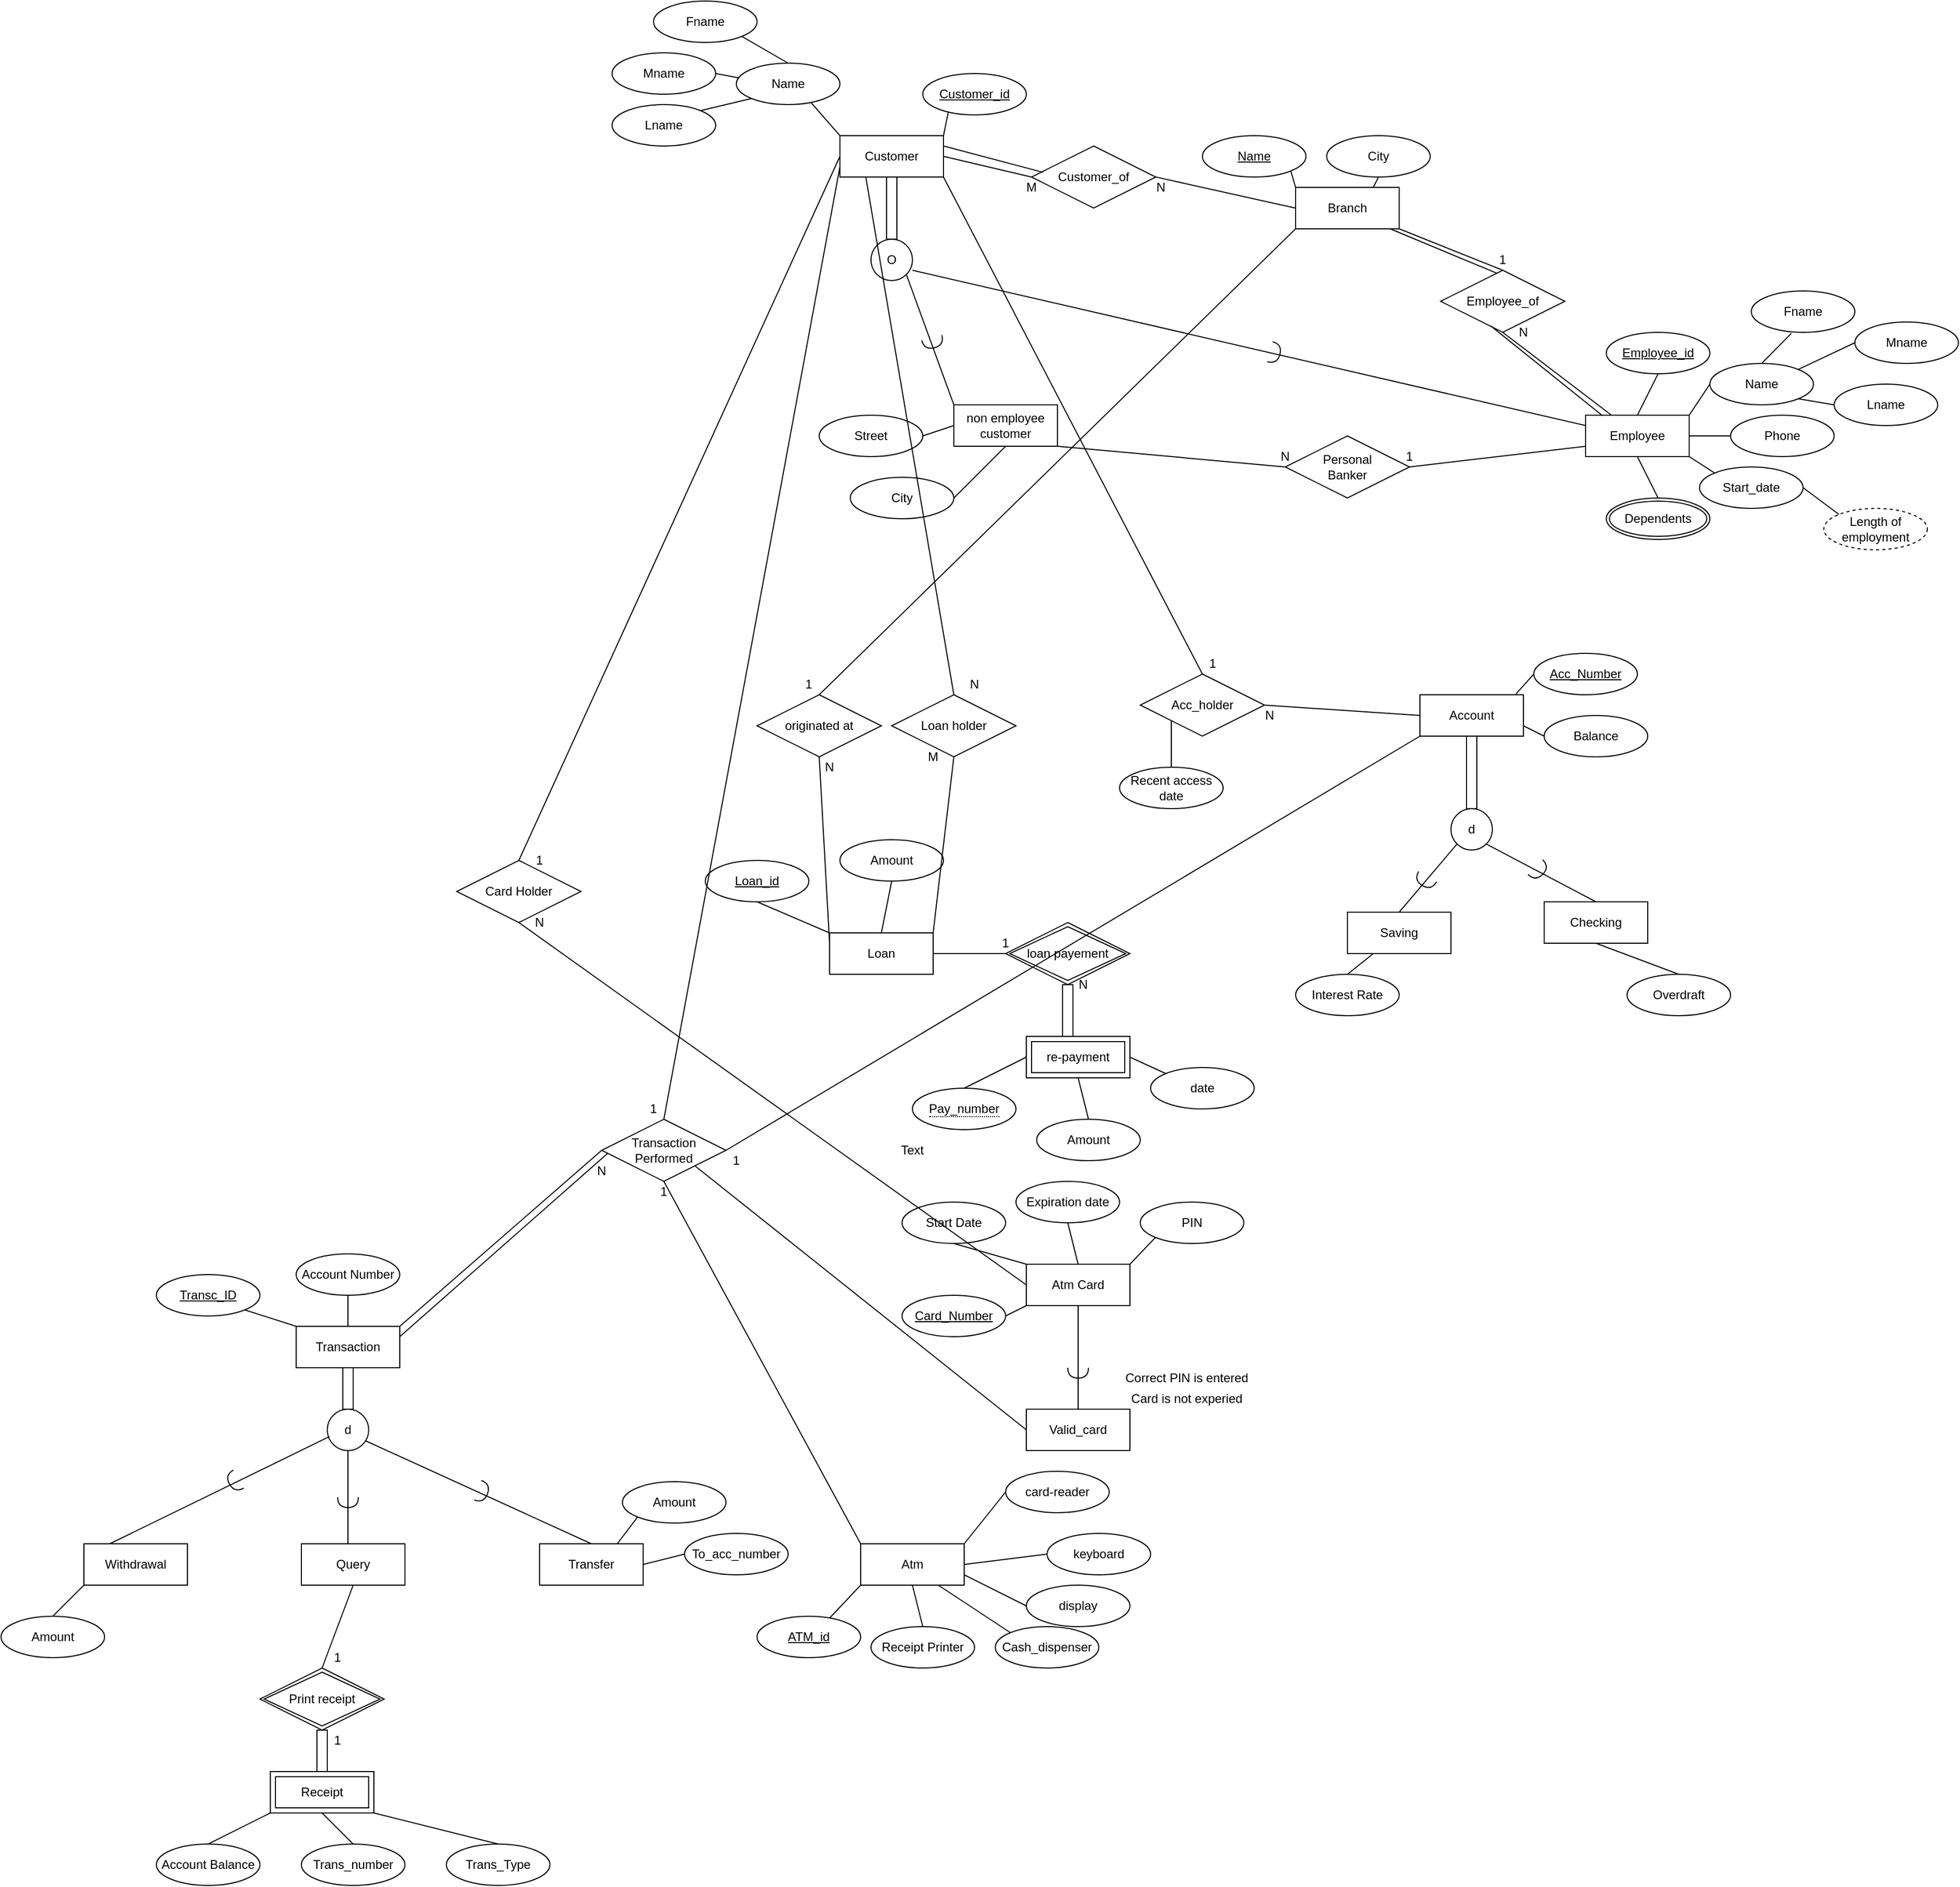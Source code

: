 <mxfile version="13.9.7" type="github">
  <diagram id="R2lEEEUBdFMjLlhIrx00" name="Page-1">
    <mxGraphModel dx="1283" dy="1273" grid="1" gridSize="10" guides="1" tooltips="1" connect="1" arrows="1" fold="1" page="1" pageScale="1" pageWidth="850" pageHeight="1100" math="0" shadow="0" extFonts="Permanent Marker^https://fonts.googleapis.com/css?family=Permanent+Marker">
      <root>
        <mxCell id="0" />
        <mxCell id="1" parent="0" />
        <mxCell id="UWcYV5fiP9CUQnte0Ps--20" value="Branch" style="whiteSpace=wrap;html=1;align=center;" parent="1" vertex="1">
          <mxGeometry x="470" y="50" width="100" height="40" as="geometry" />
        </mxCell>
        <mxCell id="UWcYV5fiP9CUQnte0Ps--22" value="Name" style="ellipse;whiteSpace=wrap;html=1;align=center;fontStyle=4;" parent="1" vertex="1">
          <mxGeometry x="380" width="100" height="40" as="geometry" />
        </mxCell>
        <mxCell id="UWcYV5fiP9CUQnte0Ps--23" value="City" style="ellipse;whiteSpace=wrap;html=1;align=center;" parent="1" vertex="1">
          <mxGeometry x="500" width="100" height="40" as="geometry" />
        </mxCell>
        <mxCell id="UWcYV5fiP9CUQnte0Ps--24" value="non employee&lt;br&gt;customer" style="whiteSpace=wrap;html=1;align=center;" parent="1" vertex="1">
          <mxGeometry x="140" y="260" width="100" height="40" as="geometry" />
        </mxCell>
        <mxCell id="UWcYV5fiP9CUQnte0Ps--25" value="Customer_id" style="ellipse;whiteSpace=wrap;html=1;align=center;fontStyle=4;" parent="1" vertex="1">
          <mxGeometry x="110" y="-60" width="100" height="40" as="geometry" />
        </mxCell>
        <mxCell id="UWcYV5fiP9CUQnte0Ps--26" value="Name" style="ellipse;whiteSpace=wrap;html=1;align=center;" parent="1" vertex="1">
          <mxGeometry x="-70" y="-70" width="100" height="40" as="geometry" />
        </mxCell>
        <mxCell id="UWcYV5fiP9CUQnte0Ps--27" value="Street" style="ellipse;whiteSpace=wrap;html=1;align=center;" parent="1" vertex="1">
          <mxGeometry x="10" y="270" width="100" height="40" as="geometry" />
        </mxCell>
        <mxCell id="UWcYV5fiP9CUQnte0Ps--28" value="City" style="ellipse;whiteSpace=wrap;html=1;align=center;" parent="1" vertex="1">
          <mxGeometry x="40" y="330" width="100" height="40" as="geometry" />
        </mxCell>
        <mxCell id="UWcYV5fiP9CUQnte0Ps--30" value="Employee" style="whiteSpace=wrap;html=1;align=center;" parent="1" vertex="1">
          <mxGeometry x="750" y="270" width="100" height="40" as="geometry" />
        </mxCell>
        <mxCell id="UWcYV5fiP9CUQnte0Ps--31" value="Name" style="ellipse;whiteSpace=wrap;html=1;align=center;" parent="1" vertex="1">
          <mxGeometry x="870" y="220" width="100" height="40" as="geometry" />
        </mxCell>
        <mxCell id="UWcYV5fiP9CUQnte0Ps--32" value="Employee_id" style="ellipse;whiteSpace=wrap;html=1;align=center;fontStyle=4;" parent="1" vertex="1">
          <mxGeometry x="770" y="190" width="100" height="40" as="geometry" />
        </mxCell>
        <mxCell id="UWcYV5fiP9CUQnte0Ps--34" value="Phone" style="ellipse;whiteSpace=wrap;html=1;align=center;" parent="1" vertex="1">
          <mxGeometry x="890" y="270" width="100" height="40" as="geometry" />
        </mxCell>
        <mxCell id="UWcYV5fiP9CUQnte0Ps--35" value="Start_date" style="ellipse;whiteSpace=wrap;html=1;align=center;" parent="1" vertex="1">
          <mxGeometry x="860" y="320" width="100" height="40" as="geometry" />
        </mxCell>
        <mxCell id="UWcYV5fiP9CUQnte0Ps--36" value="Dependents" style="ellipse;shape=doubleEllipse;margin=3;whiteSpace=wrap;html=1;align=center;" parent="1" vertex="1">
          <mxGeometry x="770" y="350" width="100" height="40" as="geometry" />
        </mxCell>
        <mxCell id="UWcYV5fiP9CUQnte0Ps--37" value="Account" style="whiteSpace=wrap;html=1;align=center;" parent="1" vertex="1">
          <mxGeometry x="590" y="540" width="100" height="40" as="geometry" />
        </mxCell>
        <mxCell id="UWcYV5fiP9CUQnte0Ps--38" value="Balance" style="ellipse;whiteSpace=wrap;html=1;align=center;" parent="1" vertex="1">
          <mxGeometry x="710" y="560" width="100" height="40" as="geometry" />
        </mxCell>
        <mxCell id="UWcYV5fiP9CUQnte0Ps--39" value="Acc_Number" style="ellipse;whiteSpace=wrap;html=1;align=center;fontStyle=4;" parent="1" vertex="1">
          <mxGeometry x="700" y="500" width="100" height="40" as="geometry" />
        </mxCell>
        <mxCell id="UWcYV5fiP9CUQnte0Ps--40" value="" style="ellipse;whiteSpace=wrap;html=1;aspect=fixed;" parent="1" vertex="1">
          <mxGeometry x="620" y="650" width="40" height="40" as="geometry" />
        </mxCell>
        <mxCell id="UWcYV5fiP9CUQnte0Ps--42" value="Checking" style="whiteSpace=wrap;html=1;align=center;" parent="1" vertex="1">
          <mxGeometry x="710" y="740" width="100" height="40" as="geometry" />
        </mxCell>
        <mxCell id="UWcYV5fiP9CUQnte0Ps--43" value="Saving" style="whiteSpace=wrap;html=1;align=center;" parent="1" vertex="1">
          <mxGeometry x="520" y="750" width="100" height="40" as="geometry" />
        </mxCell>
        <mxCell id="UWcYV5fiP9CUQnte0Ps--44" value="Overdraft" style="ellipse;whiteSpace=wrap;html=1;align=center;" parent="1" vertex="1">
          <mxGeometry x="790" y="810" width="100" height="40" as="geometry" />
        </mxCell>
        <mxCell id="UWcYV5fiP9CUQnte0Ps--45" value="Interest Rate" style="ellipse;whiteSpace=wrap;html=1;align=center;" parent="1" vertex="1">
          <mxGeometry x="470" y="810" width="100" height="40" as="geometry" />
        </mxCell>
        <mxCell id="UWcYV5fiP9CUQnte0Ps--46" value="Acc_holder" style="shape=rhombus;perimeter=rhombusPerimeter;whiteSpace=wrap;html=1;align=center;" parent="1" vertex="1">
          <mxGeometry x="320" y="520" width="120" height="60" as="geometry" />
        </mxCell>
        <mxCell id="UWcYV5fiP9CUQnte0Ps--47" value="Recent access date" style="ellipse;whiteSpace=wrap;html=1;align=center;" parent="1" vertex="1">
          <mxGeometry x="300" y="610" width="100" height="40" as="geometry" />
        </mxCell>
        <mxCell id="UWcYV5fiP9CUQnte0Ps--48" value="Customer_of" style="shape=rhombus;perimeter=rhombusPerimeter;whiteSpace=wrap;html=1;align=center;" parent="1" vertex="1">
          <mxGeometry x="215" y="10" width="120" height="60" as="geometry" />
        </mxCell>
        <mxCell id="UWcYV5fiP9CUQnte0Ps--49" value="Personal&lt;br&gt;Banker" style="shape=rhombus;perimeter=rhombusPerimeter;whiteSpace=wrap;html=1;align=center;" parent="1" vertex="1">
          <mxGeometry x="460" y="290" width="120" height="60" as="geometry" />
        </mxCell>
        <mxCell id="UWcYV5fiP9CUQnte0Ps--50" value="Employee_of" style="shape=rhombus;perimeter=rhombusPerimeter;whiteSpace=wrap;html=1;align=center;" parent="1" vertex="1">
          <mxGeometry x="610" y="130" width="120" height="60" as="geometry" />
        </mxCell>
        <mxCell id="UWcYV5fiP9CUQnte0Ps--52" value="Loan holder" style="shape=rhombus;perimeter=rhombusPerimeter;whiteSpace=wrap;html=1;align=center;" parent="1" vertex="1">
          <mxGeometry x="80" y="540" width="120" height="60" as="geometry" />
        </mxCell>
        <mxCell id="UWcYV5fiP9CUQnte0Ps--53" value="originated at" style="shape=rhombus;perimeter=rhombusPerimeter;whiteSpace=wrap;html=1;align=center;" parent="1" vertex="1">
          <mxGeometry x="-50" y="540" width="120" height="60" as="geometry" />
        </mxCell>
        <mxCell id="UWcYV5fiP9CUQnte0Ps--54" value="Loan" style="whiteSpace=wrap;html=1;align=center;" parent="1" vertex="1">
          <mxGeometry x="20" y="770" width="100" height="40" as="geometry" />
        </mxCell>
        <mxCell id="UWcYV5fiP9CUQnte0Ps--55" value="Loan_id" style="ellipse;whiteSpace=wrap;html=1;align=center;fontStyle=4;" parent="1" vertex="1">
          <mxGeometry x="-100" y="700" width="100" height="40" as="geometry" />
        </mxCell>
        <mxCell id="UWcYV5fiP9CUQnte0Ps--56" value="Amount" style="ellipse;whiteSpace=wrap;html=1;align=center;" parent="1" vertex="1">
          <mxGeometry x="30" y="680" width="100" height="40" as="geometry" />
        </mxCell>
        <mxCell id="UWcYV5fiP9CUQnte0Ps--57" value="loan payement" style="shape=rhombus;double=1;perimeter=rhombusPerimeter;whiteSpace=wrap;html=1;align=center;" parent="1" vertex="1">
          <mxGeometry x="190" y="760" width="120" height="60" as="geometry" />
        </mxCell>
        <mxCell id="UWcYV5fiP9CUQnte0Ps--58" value="re-payment" style="shape=ext;margin=3;double=1;whiteSpace=wrap;html=1;align=center;" parent="1" vertex="1">
          <mxGeometry x="210" y="870" width="100" height="40" as="geometry" />
        </mxCell>
        <mxCell id="UWcYV5fiP9CUQnte0Ps--60" value="date" style="ellipse;whiteSpace=wrap;html=1;align=center;" parent="1" vertex="1">
          <mxGeometry x="330" y="900" width="100" height="40" as="geometry" />
        </mxCell>
        <mxCell id="UWcYV5fiP9CUQnte0Ps--61" value="Amount" style="ellipse;whiteSpace=wrap;html=1;align=center;" parent="1" vertex="1">
          <mxGeometry x="220" y="950" width="100" height="40" as="geometry" />
        </mxCell>
        <mxCell id="UWcYV5fiP9CUQnte0Ps--62" value="&lt;span style=&quot;border-bottom: 1px dotted&quot;&gt;Pay_number&lt;/span&gt;" style="ellipse;whiteSpace=wrap;html=1;align=center;" parent="1" vertex="1">
          <mxGeometry x="100" y="920" width="100" height="40" as="geometry" />
        </mxCell>
        <mxCell id="UWcYV5fiP9CUQnte0Ps--63" value="Atm" style="whiteSpace=wrap;html=1;align=center;" parent="1" vertex="1">
          <mxGeometry x="50" y="1360" width="100" height="40" as="geometry" />
        </mxCell>
        <mxCell id="UWcYV5fiP9CUQnte0Ps--64" value="card-reader" style="ellipse;whiteSpace=wrap;html=1;align=center;" parent="1" vertex="1">
          <mxGeometry x="190" y="1290" width="100" height="40" as="geometry" />
        </mxCell>
        <mxCell id="UWcYV5fiP9CUQnte0Ps--65" value="keyboard" style="ellipse;whiteSpace=wrap;html=1;align=center;" parent="1" vertex="1">
          <mxGeometry x="230" y="1350" width="100" height="40" as="geometry" />
        </mxCell>
        <mxCell id="UWcYV5fiP9CUQnte0Ps--66" value="display" style="ellipse;whiteSpace=wrap;html=1;align=center;" parent="1" vertex="1">
          <mxGeometry x="210" y="1400" width="100" height="40" as="geometry" />
        </mxCell>
        <mxCell id="UWcYV5fiP9CUQnte0Ps--67" value="Receipt Printer" style="ellipse;whiteSpace=wrap;html=1;align=center;" parent="1" vertex="1">
          <mxGeometry x="60" y="1440" width="100" height="40" as="geometry" />
        </mxCell>
        <mxCell id="UWcYV5fiP9CUQnte0Ps--70" value="Atm Card" style="whiteSpace=wrap;html=1;align=center;" parent="1" vertex="1">
          <mxGeometry x="210" y="1090" width="100" height="40" as="geometry" />
        </mxCell>
        <mxCell id="UWcYV5fiP9CUQnte0Ps--71" value="PIN" style="ellipse;whiteSpace=wrap;html=1;align=center;" parent="1" vertex="1">
          <mxGeometry x="320" y="1030" width="100" height="40" as="geometry" />
        </mxCell>
        <mxCell id="UWcYV5fiP9CUQnte0Ps--72" value="Expiration date" style="ellipse;whiteSpace=wrap;html=1;align=center;" parent="1" vertex="1">
          <mxGeometry x="200" y="1010" width="100" height="40" as="geometry" />
        </mxCell>
        <mxCell id="UWcYV5fiP9CUQnte0Ps--73" value="Start Date" style="ellipse;whiteSpace=wrap;html=1;align=center;" parent="1" vertex="1">
          <mxGeometry x="90" y="1030" width="100" height="40" as="geometry" />
        </mxCell>
        <mxCell id="UWcYV5fiP9CUQnte0Ps--74" value="Card_Number" style="ellipse;whiteSpace=wrap;html=1;align=center;fontStyle=4;" parent="1" vertex="1">
          <mxGeometry x="90" y="1120" width="100" height="40" as="geometry" />
        </mxCell>
        <mxCell id="UWcYV5fiP9CUQnte0Ps--75" value="Valid_card" style="whiteSpace=wrap;html=1;align=center;" parent="1" vertex="1">
          <mxGeometry x="210" y="1230" width="100" height="40" as="geometry" />
        </mxCell>
        <mxCell id="UWcYV5fiP9CUQnte0Ps--76" value="" style="shape=requiredInterface;html=1;verticalLabelPosition=bottom;direction=south;" parent="1" vertex="1">
          <mxGeometry x="250" y="1190" width="20" height="10" as="geometry" />
        </mxCell>
        <mxCell id="UWcYV5fiP9CUQnte0Ps--77" value="Transaction&lt;br&gt;Performed" style="shape=rhombus;perimeter=rhombusPerimeter;whiteSpace=wrap;html=1;align=center;" parent="1" vertex="1">
          <mxGeometry x="-200" y="950" width="120" height="60" as="geometry" />
        </mxCell>
        <mxCell id="UWcYV5fiP9CUQnte0Ps--78" value="Transaction" style="whiteSpace=wrap;html=1;align=center;" parent="1" vertex="1">
          <mxGeometry x="-495" y="1150" width="100" height="40" as="geometry" />
        </mxCell>
        <mxCell id="UWcYV5fiP9CUQnte0Ps--79" value="" style="ellipse;whiteSpace=wrap;html=1;aspect=fixed;" parent="1" vertex="1">
          <mxGeometry x="-465" y="1230" width="40" height="40" as="geometry" />
        </mxCell>
        <mxCell id="UWcYV5fiP9CUQnte0Ps--80" value="Transc_ID" style="ellipse;whiteSpace=wrap;html=1;align=center;fontStyle=4;" parent="1" vertex="1">
          <mxGeometry x="-630" y="1100" width="100" height="40" as="geometry" />
        </mxCell>
        <mxCell id="UWcYV5fiP9CUQnte0Ps--84" value="Transfer" style="whiteSpace=wrap;html=1;align=center;" parent="1" vertex="1">
          <mxGeometry x="-260" y="1360" width="100" height="40" as="geometry" />
        </mxCell>
        <mxCell id="UWcYV5fiP9CUQnte0Ps--85" value="Query" style="whiteSpace=wrap;html=1;align=center;" parent="1" vertex="1">
          <mxGeometry x="-490" y="1360" width="100" height="40" as="geometry" />
        </mxCell>
        <mxCell id="UWcYV5fiP9CUQnte0Ps--86" value="Withdrawal" style="whiteSpace=wrap;html=1;align=center;" parent="1" vertex="1">
          <mxGeometry x="-700" y="1360" width="100" height="40" as="geometry" />
        </mxCell>
        <mxCell id="UWcYV5fiP9CUQnte0Ps--88" value="Amount" style="ellipse;whiteSpace=wrap;html=1;align=center;" parent="1" vertex="1">
          <mxGeometry x="-780" y="1430" width="100" height="40" as="geometry" />
        </mxCell>
        <mxCell id="UWcYV5fiP9CUQnte0Ps--91" value="Print receipt" style="shape=rhombus;double=1;perimeter=rhombusPerimeter;whiteSpace=wrap;html=1;align=center;" parent="1" vertex="1">
          <mxGeometry x="-530" y="1480" width="120" height="60" as="geometry" />
        </mxCell>
        <mxCell id="UWcYV5fiP9CUQnte0Ps--93" value="Receipt" style="shape=ext;margin=3;double=1;whiteSpace=wrap;html=1;align=center;" parent="1" vertex="1">
          <mxGeometry x="-520" y="1580" width="100" height="40" as="geometry" />
        </mxCell>
        <mxCell id="UWcYV5fiP9CUQnte0Ps--96" value="Account Balance" style="ellipse;whiteSpace=wrap;html=1;align=center;" parent="1" vertex="1">
          <mxGeometry x="-630" y="1650" width="100" height="40" as="geometry" />
        </mxCell>
        <mxCell id="UWcYV5fiP9CUQnte0Ps--97" value="Trans_number" style="ellipse;whiteSpace=wrap;html=1;align=center;" parent="1" vertex="1">
          <mxGeometry x="-490" y="1650" width="100" height="40" as="geometry" />
        </mxCell>
        <mxCell id="UWcYV5fiP9CUQnte0Ps--98" value="Trans_Type" style="ellipse;whiteSpace=wrap;html=1;align=center;" parent="1" vertex="1">
          <mxGeometry x="-350" y="1650" width="100" height="40" as="geometry" />
        </mxCell>
        <mxCell id="UWcYV5fiP9CUQnte0Ps--99" value="Amount" style="ellipse;whiteSpace=wrap;html=1;align=center;" parent="1" vertex="1">
          <mxGeometry x="-180" y="1300" width="100" height="40" as="geometry" />
        </mxCell>
        <mxCell id="UWcYV5fiP9CUQnte0Ps--100" value="To_acc_number" style="ellipse;whiteSpace=wrap;html=1;align=center;" parent="1" vertex="1">
          <mxGeometry x="-120" y="1350" width="100" height="40" as="geometry" />
        </mxCell>
        <mxCell id="q-OQ38oOY_8WrYEihijI-1" value="Lname" style="ellipse;whiteSpace=wrap;html=1;align=center;" vertex="1" parent="1">
          <mxGeometry x="-190" y="-30" width="100" height="40" as="geometry" />
        </mxCell>
        <mxCell id="q-OQ38oOY_8WrYEihijI-2" value="Mname" style="ellipse;whiteSpace=wrap;html=1;align=center;" vertex="1" parent="1">
          <mxGeometry x="-190" y="-80" width="100" height="40" as="geometry" />
        </mxCell>
        <mxCell id="q-OQ38oOY_8WrYEihijI-3" value="Fname" style="ellipse;whiteSpace=wrap;html=1;align=center;" vertex="1" parent="1">
          <mxGeometry x="-150" y="-130" width="100" height="40" as="geometry" />
        </mxCell>
        <mxCell id="q-OQ38oOY_8WrYEihijI-5" value="Length of employment" style="ellipse;whiteSpace=wrap;html=1;align=center;dashed=1;" vertex="1" parent="1">
          <mxGeometry x="980" y="360" width="100" height="40" as="geometry" />
        </mxCell>
        <mxCell id="q-OQ38oOY_8WrYEihijI-6" value="d" style="text;html=1;strokeColor=none;fillColor=none;align=center;verticalAlign=middle;whiteSpace=wrap;rounded=0;" vertex="1" parent="1">
          <mxGeometry x="620" y="660" width="40" height="20" as="geometry" />
        </mxCell>
        <mxCell id="q-OQ38oOY_8WrYEihijI-8" value="Cash_dispenser" style="ellipse;whiteSpace=wrap;html=1;align=center;" vertex="1" parent="1">
          <mxGeometry x="180" y="1440" width="100" height="40" as="geometry" />
        </mxCell>
        <mxCell id="q-OQ38oOY_8WrYEihijI-9" value="" style="endArrow=none;html=1;exitX=0.5;exitY=1;exitDx=0;exitDy=0;" edge="1" parent="1" source="UWcYV5fiP9CUQnte0Ps--70" target="UWcYV5fiP9CUQnte0Ps--75">
          <mxGeometry width="50" height="50" relative="1" as="geometry">
            <mxPoint x="390" y="1210" as="sourcePoint" />
            <mxPoint x="440" y="1160" as="targetPoint" />
          </mxGeometry>
        </mxCell>
        <mxCell id="q-OQ38oOY_8WrYEihijI-10" value="d" style="text;html=1;strokeColor=none;fillColor=none;align=center;verticalAlign=middle;whiteSpace=wrap;rounded=0;" vertex="1" parent="1">
          <mxGeometry x="-465" y="1240" width="40" height="20" as="geometry" />
        </mxCell>
        <mxCell id="q-OQ38oOY_8WrYEihijI-16" value="" style="shape=requiredInterface;html=1;verticalLabelPosition=bottom;rotation=90;" vertex="1" parent="1">
          <mxGeometry x="-450" y="1310" width="10" height="20" as="geometry" />
        </mxCell>
        <mxCell id="q-OQ38oOY_8WrYEihijI-17" value="" style="shape=requiredInterface;html=1;verticalLabelPosition=bottom;rotation=-210;" vertex="1" parent="1">
          <mxGeometry x="-560" y="1290" width="10" height="20" as="geometry" />
        </mxCell>
        <mxCell id="q-OQ38oOY_8WrYEihijI-15" value="" style="shape=requiredInterface;html=1;verticalLabelPosition=bottom;rotation=20;" vertex="1" parent="1">
          <mxGeometry x="-320" y="1300" width="10" height="20" as="geometry" />
        </mxCell>
        <mxCell id="q-OQ38oOY_8WrYEihijI-22" value="" style="html=1;points=[];perimeter=orthogonalPerimeter;" vertex="1" parent="1">
          <mxGeometry x="-450" y="1190" width="10" height="40" as="geometry" />
        </mxCell>
        <mxCell id="q-OQ38oOY_8WrYEihijI-23" value="" style="endArrow=none;html=1;exitX=0.93;exitY=1.032;exitDx=0;exitDy=0;entryX=0.5;entryY=0;entryDx=0;entryDy=0;exitPerimeter=0;" edge="1" parent="1" source="q-OQ38oOY_8WrYEihijI-10" target="UWcYV5fiP9CUQnte0Ps--84">
          <mxGeometry width="50" height="50" relative="1" as="geometry">
            <mxPoint x="-340" y="1340" as="sourcePoint" />
            <mxPoint x="-290" y="1290" as="targetPoint" />
          </mxGeometry>
        </mxCell>
        <mxCell id="q-OQ38oOY_8WrYEihijI-24" value="" style="endArrow=none;html=1;exitX=0.5;exitY=1;exitDx=0;exitDy=0;entryX=0.45;entryY=0.007;entryDx=0;entryDy=0;entryPerimeter=0;" edge="1" parent="1" source="UWcYV5fiP9CUQnte0Ps--79" target="UWcYV5fiP9CUQnte0Ps--85">
          <mxGeometry width="50" height="50" relative="1" as="geometry">
            <mxPoint x="-300" y="1260" as="sourcePoint" />
            <mxPoint x="-250" y="1210" as="targetPoint" />
          </mxGeometry>
        </mxCell>
        <mxCell id="q-OQ38oOY_8WrYEihijI-25" value="" style="endArrow=none;html=1;entryX=0.052;entryY=0.662;entryDx=0;entryDy=0;entryPerimeter=0;exitX=0.25;exitY=0;exitDx=0;exitDy=0;" edge="1" parent="1" source="UWcYV5fiP9CUQnte0Ps--86" target="UWcYV5fiP9CUQnte0Ps--79">
          <mxGeometry width="50" height="50" relative="1" as="geometry">
            <mxPoint x="-490" y="1330" as="sourcePoint" />
            <mxPoint x="-440" y="1280" as="targetPoint" />
          </mxGeometry>
        </mxCell>
        <mxCell id="q-OQ38oOY_8WrYEihijI-26" value="Account Number" style="ellipse;whiteSpace=wrap;html=1;align=center;" vertex="1" parent="1">
          <mxGeometry x="-495" y="1080" width="100" height="40" as="geometry" />
        </mxCell>
        <mxCell id="q-OQ38oOY_8WrYEihijI-27" value="" style="endArrow=none;html=1;exitX=0.5;exitY=1;exitDx=0;exitDy=0;entryX=0.5;entryY=0;entryDx=0;entryDy=0;" edge="1" parent="1" source="q-OQ38oOY_8WrYEihijI-26" target="UWcYV5fiP9CUQnte0Ps--78">
          <mxGeometry width="50" height="50" relative="1" as="geometry">
            <mxPoint x="-280" y="1200" as="sourcePoint" />
            <mxPoint x="-230" y="1150" as="targetPoint" />
          </mxGeometry>
        </mxCell>
        <mxCell id="q-OQ38oOY_8WrYEihijI-28" value="" style="endArrow=none;html=1;exitX=1;exitY=1;exitDx=0;exitDy=0;entryX=0;entryY=0;entryDx=0;entryDy=0;" edge="1" parent="1" source="UWcYV5fiP9CUQnte0Ps--80" target="UWcYV5fiP9CUQnte0Ps--78">
          <mxGeometry width="50" height="50" relative="1" as="geometry">
            <mxPoint x="-280" y="1200" as="sourcePoint" />
            <mxPoint x="-230" y="1150" as="targetPoint" />
          </mxGeometry>
        </mxCell>
        <mxCell id="q-OQ38oOY_8WrYEihijI-29" value="" style="endArrow=none;html=1;entryX=0;entryY=1;entryDx=0;entryDy=0;exitX=0.5;exitY=0;exitDx=0;exitDy=0;" edge="1" parent="1" source="UWcYV5fiP9CUQnte0Ps--88" target="UWcYV5fiP9CUQnte0Ps--86">
          <mxGeometry width="50" height="50" relative="1" as="geometry">
            <mxPoint x="-510" y="1500" as="sourcePoint" />
            <mxPoint x="-460" y="1450" as="targetPoint" />
          </mxGeometry>
        </mxCell>
        <mxCell id="q-OQ38oOY_8WrYEihijI-30" value="" style="html=1;points=[];perimeter=orthogonalPerimeter;" vertex="1" parent="1">
          <mxGeometry x="-475" y="1540" width="10" height="40" as="geometry" />
        </mxCell>
        <mxCell id="q-OQ38oOY_8WrYEihijI-31" value="" style="endArrow=none;html=1;entryX=0.5;entryY=1;entryDx=0;entryDy=0;exitX=0.5;exitY=0;exitDx=0;exitDy=0;" edge="1" parent="1" source="UWcYV5fiP9CUQnte0Ps--91" target="UWcYV5fiP9CUQnte0Ps--85">
          <mxGeometry width="50" height="50" relative="1" as="geometry">
            <mxPoint x="-390" y="1500" as="sourcePoint" />
            <mxPoint x="-340" y="1450" as="targetPoint" />
          </mxGeometry>
        </mxCell>
        <mxCell id="q-OQ38oOY_8WrYEihijI-32" value="" style="endArrow=none;html=1;exitX=0.5;exitY=0;exitDx=0;exitDy=0;entryX=0;entryY=1;entryDx=0;entryDy=0;" edge="1" parent="1" source="UWcYV5fiP9CUQnte0Ps--96" target="UWcYV5fiP9CUQnte0Ps--93">
          <mxGeometry width="50" height="50" relative="1" as="geometry">
            <mxPoint x="-420" y="1650" as="sourcePoint" />
            <mxPoint x="-370" y="1600" as="targetPoint" />
          </mxGeometry>
        </mxCell>
        <mxCell id="q-OQ38oOY_8WrYEihijI-33" value="" style="endArrow=none;html=1;exitX=0.5;exitY=1;exitDx=0;exitDy=0;entryX=0.5;entryY=0;entryDx=0;entryDy=0;" edge="1" parent="1" source="UWcYV5fiP9CUQnte0Ps--93" target="UWcYV5fiP9CUQnte0Ps--97">
          <mxGeometry width="50" height="50" relative="1" as="geometry">
            <mxPoint x="-420" y="1650" as="sourcePoint" />
            <mxPoint x="-370" y="1600" as="targetPoint" />
          </mxGeometry>
        </mxCell>
        <mxCell id="q-OQ38oOY_8WrYEihijI-34" value="" style="endArrow=none;html=1;exitX=1;exitY=1;exitDx=0;exitDy=0;entryX=0.5;entryY=0;entryDx=0;entryDy=0;" edge="1" parent="1" source="UWcYV5fiP9CUQnte0Ps--93" target="UWcYV5fiP9CUQnte0Ps--98">
          <mxGeometry width="50" height="50" relative="1" as="geometry">
            <mxPoint x="-420" y="1650" as="sourcePoint" />
            <mxPoint x="-370" y="1600" as="targetPoint" />
          </mxGeometry>
        </mxCell>
        <mxCell id="q-OQ38oOY_8WrYEihijI-35" value="" style="endArrow=none;html=1;exitX=0.75;exitY=0;exitDx=0;exitDy=0;entryX=0;entryY=1;entryDx=0;entryDy=0;" edge="1" parent="1" source="UWcYV5fiP9CUQnte0Ps--84" target="UWcYV5fiP9CUQnte0Ps--99">
          <mxGeometry width="50" height="50" relative="1" as="geometry">
            <mxPoint x="-110" y="1380" as="sourcePoint" />
            <mxPoint x="-60" y="1330" as="targetPoint" />
          </mxGeometry>
        </mxCell>
        <mxCell id="q-OQ38oOY_8WrYEihijI-36" value="" style="endArrow=none;html=1;exitX=1;exitY=0.5;exitDx=0;exitDy=0;entryX=0;entryY=0.5;entryDx=0;entryDy=0;" edge="1" parent="1" source="UWcYV5fiP9CUQnte0Ps--84" target="UWcYV5fiP9CUQnte0Ps--100">
          <mxGeometry width="50" height="50" relative="1" as="geometry">
            <mxPoint x="-110" y="1380" as="sourcePoint" />
            <mxPoint x="-60" y="1330" as="targetPoint" />
          </mxGeometry>
        </mxCell>
        <mxCell id="q-OQ38oOY_8WrYEihijI-37" value="" style="endArrow=none;html=1;exitX=1;exitY=0;exitDx=0;exitDy=0;entryX=0;entryY=0.5;entryDx=0;entryDy=0;" edge="1" parent="1" source="UWcYV5fiP9CUQnte0Ps--78" target="UWcYV5fiP9CUQnte0Ps--77">
          <mxGeometry width="50" height="50" relative="1" as="geometry">
            <mxPoint x="-140" y="1140" as="sourcePoint" />
            <mxPoint x="-90" y="1090" as="targetPoint" />
          </mxGeometry>
        </mxCell>
        <mxCell id="q-OQ38oOY_8WrYEihijI-39" value="" style="endArrow=none;html=1;exitX=1;exitY=0.5;exitDx=0;exitDy=0;entryX=0;entryY=1;entryDx=0;entryDy=0;" edge="1" parent="1" source="UWcYV5fiP9CUQnte0Ps--74" target="UWcYV5fiP9CUQnte0Ps--70">
          <mxGeometry width="50" height="50" relative="1" as="geometry">
            <mxPoint x="150" y="1150" as="sourcePoint" />
            <mxPoint x="200" y="1100" as="targetPoint" />
          </mxGeometry>
        </mxCell>
        <mxCell id="q-OQ38oOY_8WrYEihijI-40" value="" style="endArrow=none;html=1;exitX=0.5;exitY=1;exitDx=0;exitDy=0;entryX=0;entryY=0;entryDx=0;entryDy=0;" edge="1" parent="1" source="UWcYV5fiP9CUQnte0Ps--73" target="UWcYV5fiP9CUQnte0Ps--70">
          <mxGeometry width="50" height="50" relative="1" as="geometry">
            <mxPoint x="320" y="1150" as="sourcePoint" />
            <mxPoint x="370" y="1100" as="targetPoint" />
          </mxGeometry>
        </mxCell>
        <mxCell id="q-OQ38oOY_8WrYEihijI-41" value="" style="endArrow=none;html=1;exitX=0.5;exitY=1;exitDx=0;exitDy=0;entryX=0.5;entryY=0;entryDx=0;entryDy=0;" edge="1" parent="1" source="UWcYV5fiP9CUQnte0Ps--72" target="UWcYV5fiP9CUQnte0Ps--70">
          <mxGeometry width="50" height="50" relative="1" as="geometry">
            <mxPoint x="320" y="1150" as="sourcePoint" />
            <mxPoint x="370" y="1100" as="targetPoint" />
          </mxGeometry>
        </mxCell>
        <mxCell id="q-OQ38oOY_8WrYEihijI-42" value="" style="endArrow=none;html=1;exitX=1;exitY=0;exitDx=0;exitDy=0;entryX=0;entryY=1;entryDx=0;entryDy=0;" edge="1" parent="1" source="UWcYV5fiP9CUQnte0Ps--70" target="UWcYV5fiP9CUQnte0Ps--71">
          <mxGeometry width="50" height="50" relative="1" as="geometry">
            <mxPoint x="320" y="1150" as="sourcePoint" />
            <mxPoint x="370" y="1100" as="targetPoint" />
          </mxGeometry>
        </mxCell>
        <mxCell id="q-OQ38oOY_8WrYEihijI-44" value="" style="endArrow=none;html=1;exitX=0.5;exitY=0;exitDx=0;exitDy=0;entryX=0;entryY=0.5;entryDx=0;entryDy=0;" edge="1" parent="1" source="UWcYV5fiP9CUQnte0Ps--62" target="UWcYV5fiP9CUQnte0Ps--58">
          <mxGeometry width="50" height="50" relative="1" as="geometry">
            <mxPoint x="380" y="1040" as="sourcePoint" />
            <mxPoint x="430" y="990" as="targetPoint" />
          </mxGeometry>
        </mxCell>
        <mxCell id="q-OQ38oOY_8WrYEihijI-45" value="" style="endArrow=none;html=1;entryX=0.5;entryY=1;entryDx=0;entryDy=0;exitX=0.5;exitY=0;exitDx=0;exitDy=0;" edge="1" parent="1" source="UWcYV5fiP9CUQnte0Ps--61" target="UWcYV5fiP9CUQnte0Ps--58">
          <mxGeometry width="50" height="50" relative="1" as="geometry">
            <mxPoint x="380" y="1040" as="sourcePoint" />
            <mxPoint x="430" y="990" as="targetPoint" />
          </mxGeometry>
        </mxCell>
        <mxCell id="q-OQ38oOY_8WrYEihijI-46" value="" style="endArrow=none;html=1;entryX=1;entryY=0.5;entryDx=0;entryDy=0;exitX=0;exitY=0;exitDx=0;exitDy=0;" edge="1" parent="1" source="UWcYV5fiP9CUQnte0Ps--60" target="UWcYV5fiP9CUQnte0Ps--58">
          <mxGeometry width="50" height="50" relative="1" as="geometry">
            <mxPoint x="380" y="1040" as="sourcePoint" />
            <mxPoint x="430" y="990" as="targetPoint" />
          </mxGeometry>
        </mxCell>
        <mxCell id="q-OQ38oOY_8WrYEihijI-47" value="" style="endArrow=none;html=1;entryX=0.5;entryY=1;entryDx=0;entryDy=0;exitX=0.5;exitY=0;exitDx=0;exitDy=0;" edge="1" parent="1" source="UWcYV5fiP9CUQnte0Ps--54" target="UWcYV5fiP9CUQnte0Ps--56">
          <mxGeometry width="50" height="50" relative="1" as="geometry">
            <mxPoint x="240" y="910" as="sourcePoint" />
            <mxPoint x="290" y="860" as="targetPoint" />
          </mxGeometry>
        </mxCell>
        <mxCell id="q-OQ38oOY_8WrYEihijI-48" value="" style="endArrow=none;html=1;entryX=0.5;entryY=1;entryDx=0;entryDy=0;exitX=0;exitY=0;exitDx=0;exitDy=0;" edge="1" parent="1" source="UWcYV5fiP9CUQnte0Ps--54" target="UWcYV5fiP9CUQnte0Ps--55">
          <mxGeometry width="50" height="50" relative="1" as="geometry">
            <mxPoint x="240" y="910" as="sourcePoint" />
            <mxPoint x="290" y="860" as="targetPoint" />
          </mxGeometry>
        </mxCell>
        <mxCell id="q-OQ38oOY_8WrYEihijI-49" value="" style="endArrow=none;html=1;exitX=1;exitY=0.5;exitDx=0;exitDy=0;entryX=0;entryY=0.5;entryDx=0;entryDy=0;" edge="1" parent="1" source="UWcYV5fiP9CUQnte0Ps--54" target="UWcYV5fiP9CUQnte0Ps--57">
          <mxGeometry width="50" height="50" relative="1" as="geometry">
            <mxPoint x="350" y="910" as="sourcePoint" />
            <mxPoint x="400" y="860" as="targetPoint" />
          </mxGeometry>
        </mxCell>
        <mxCell id="q-OQ38oOY_8WrYEihijI-50" value="" style="html=1;points=[];perimeter=orthogonalPerimeter;" vertex="1" parent="1">
          <mxGeometry x="245" y="820" width="10" height="50" as="geometry" />
        </mxCell>
        <mxCell id="q-OQ38oOY_8WrYEihijI-51" value="" style="endArrow=none;html=1;exitX=0.5;exitY=0;exitDx=0;exitDy=0;entryX=0.25;entryY=1;entryDx=0;entryDy=0;" edge="1" parent="1" source="UWcYV5fiP9CUQnte0Ps--45" target="UWcYV5fiP9CUQnte0Ps--43">
          <mxGeometry width="50" height="50" relative="1" as="geometry">
            <mxPoint x="630" y="870" as="sourcePoint" />
            <mxPoint x="680" y="820" as="targetPoint" />
          </mxGeometry>
        </mxCell>
        <mxCell id="q-OQ38oOY_8WrYEihijI-52" value="" style="endArrow=none;html=1;entryX=0.5;entryY=1;entryDx=0;entryDy=0;exitX=0.5;exitY=0;exitDx=0;exitDy=0;" edge="1" parent="1" source="UWcYV5fiP9CUQnte0Ps--44" target="UWcYV5fiP9CUQnte0Ps--42">
          <mxGeometry width="50" height="50" relative="1" as="geometry">
            <mxPoint x="630" y="870" as="sourcePoint" />
            <mxPoint x="680" y="820" as="targetPoint" />
          </mxGeometry>
        </mxCell>
        <mxCell id="q-OQ38oOY_8WrYEihijI-53" value="" style="html=1;points=[];perimeter=orthogonalPerimeter;" vertex="1" parent="1">
          <mxGeometry x="635" y="580" width="10" height="70" as="geometry" />
        </mxCell>
        <mxCell id="q-OQ38oOY_8WrYEihijI-57" value="" style="shape=requiredInterface;html=1;verticalLabelPosition=bottom;rotation=45;" vertex="1" parent="1">
          <mxGeometry x="700" y="700" width="10" height="20" as="geometry" />
        </mxCell>
        <mxCell id="q-OQ38oOY_8WrYEihijI-58" value="" style="shape=requiredInterface;html=1;verticalLabelPosition=bottom;rotation=120;" vertex="1" parent="1">
          <mxGeometry x="590" y="710" width="10" height="20" as="geometry" />
        </mxCell>
        <mxCell id="q-OQ38oOY_8WrYEihijI-59" value="" style="endArrow=none;html=1;exitX=1;exitY=1;exitDx=0;exitDy=0;entryX=0.5;entryY=0;entryDx=0;entryDy=0;" edge="1" parent="1" source="UWcYV5fiP9CUQnte0Ps--40" target="UWcYV5fiP9CUQnte0Ps--42">
          <mxGeometry width="50" height="50" relative="1" as="geometry">
            <mxPoint x="790" y="700" as="sourcePoint" />
            <mxPoint x="840" y="650" as="targetPoint" />
          </mxGeometry>
        </mxCell>
        <mxCell id="q-OQ38oOY_8WrYEihijI-60" value="" style="endArrow=none;html=1;exitX=0.5;exitY=0;exitDx=0;exitDy=0;entryX=0;entryY=1;entryDx=0;entryDy=0;" edge="1" parent="1" source="UWcYV5fiP9CUQnte0Ps--43" target="UWcYV5fiP9CUQnte0Ps--40">
          <mxGeometry width="50" height="50" relative="1" as="geometry">
            <mxPoint x="790" y="700" as="sourcePoint" />
            <mxPoint x="840" y="650" as="targetPoint" />
          </mxGeometry>
        </mxCell>
        <mxCell id="q-OQ38oOY_8WrYEihijI-61" value="" style="endArrow=none;html=1;exitX=1;exitY=0.75;exitDx=0;exitDy=0;entryX=0;entryY=0.5;entryDx=0;entryDy=0;" edge="1" parent="1" source="UWcYV5fiP9CUQnte0Ps--37" target="UWcYV5fiP9CUQnte0Ps--38">
          <mxGeometry width="50" height="50" relative="1" as="geometry">
            <mxPoint x="780" y="640" as="sourcePoint" />
            <mxPoint x="830" y="590" as="targetPoint" />
          </mxGeometry>
        </mxCell>
        <mxCell id="q-OQ38oOY_8WrYEihijI-62" value="" style="endArrow=none;html=1;exitX=0.927;exitY=-0.017;exitDx=0;exitDy=0;exitPerimeter=0;entryX=0;entryY=0.5;entryDx=0;entryDy=0;" edge="1" parent="1" source="UWcYV5fiP9CUQnte0Ps--37" target="UWcYV5fiP9CUQnte0Ps--39">
          <mxGeometry width="50" height="50" relative="1" as="geometry">
            <mxPoint x="780" y="640" as="sourcePoint" />
            <mxPoint x="830" y="590" as="targetPoint" />
          </mxGeometry>
        </mxCell>
        <mxCell id="q-OQ38oOY_8WrYEihijI-63" value="" style="endArrow=none;html=1;entryX=0;entryY=1;entryDx=0;entryDy=0;exitX=0.5;exitY=0;exitDx=0;exitDy=0;" edge="1" parent="1" source="UWcYV5fiP9CUQnte0Ps--47" target="UWcYV5fiP9CUQnte0Ps--46">
          <mxGeometry width="50" height="50" relative="1" as="geometry">
            <mxPoint x="240" y="620" as="sourcePoint" />
            <mxPoint x="290" y="570" as="targetPoint" />
          </mxGeometry>
        </mxCell>
        <mxCell id="q-OQ38oOY_8WrYEihijI-66" value="" style="endArrow=none;html=1;exitX=0.724;exitY=0.959;exitDx=0;exitDy=0;entryX=0;entryY=0;entryDx=0;entryDy=0;exitPerimeter=0;" edge="1" parent="1" source="UWcYV5fiP9CUQnte0Ps--26" target="q-OQ38oOY_8WrYEihijI-135">
          <mxGeometry width="50" height="50" relative="1" as="geometry">
            <mxPoint x="10" y="10.0" as="sourcePoint" />
            <mxPoint x="40" y="2.274e-13" as="targetPoint" />
          </mxGeometry>
        </mxCell>
        <mxCell id="q-OQ38oOY_8WrYEihijI-67" value="" style="endArrow=none;html=1;exitX=1;exitY=0.5;exitDx=0;exitDy=0;entryX=0.5;entryY=1;entryDx=0;entryDy=0;" edge="1" parent="1" source="UWcYV5fiP9CUQnte0Ps--28" target="UWcYV5fiP9CUQnte0Ps--24">
          <mxGeometry width="50" height="50" relative="1" as="geometry">
            <mxPoint x="280" y="350" as="sourcePoint" />
            <mxPoint x="330" y="300" as="targetPoint" />
          </mxGeometry>
        </mxCell>
        <mxCell id="q-OQ38oOY_8WrYEihijI-68" value="" style="endArrow=none;html=1;exitX=1;exitY=0;exitDx=0;exitDy=0;entryX=0;entryY=1;entryDx=0;entryDy=0;" edge="1" parent="1" source="q-OQ38oOY_8WrYEihijI-1" target="UWcYV5fiP9CUQnte0Ps--26">
          <mxGeometry width="50" height="50" relative="1" as="geometry">
            <mxPoint x="180" y="70" as="sourcePoint" />
            <mxPoint x="230" y="20" as="targetPoint" />
          </mxGeometry>
        </mxCell>
        <mxCell id="q-OQ38oOY_8WrYEihijI-69" value="" style="endArrow=none;html=1;exitX=1;exitY=0.5;exitDx=0;exitDy=0;entryX=0.026;entryY=0.357;entryDx=0;entryDy=0;entryPerimeter=0;" edge="1" parent="1" source="q-OQ38oOY_8WrYEihijI-2" target="UWcYV5fiP9CUQnte0Ps--26">
          <mxGeometry width="50" height="50" relative="1" as="geometry">
            <mxPoint x="180" y="70" as="sourcePoint" />
            <mxPoint x="230" y="20" as="targetPoint" />
          </mxGeometry>
        </mxCell>
        <mxCell id="q-OQ38oOY_8WrYEihijI-70" value="" style="endArrow=none;html=1;exitX=1;exitY=1;exitDx=0;exitDy=0;entryX=0.5;entryY=0;entryDx=0;entryDy=0;" edge="1" parent="1" source="q-OQ38oOY_8WrYEihijI-3" target="UWcYV5fiP9CUQnte0Ps--26">
          <mxGeometry width="50" height="50" relative="1" as="geometry">
            <mxPoint x="180" y="70" as="sourcePoint" />
            <mxPoint x="230" y="20" as="targetPoint" />
          </mxGeometry>
        </mxCell>
        <mxCell id="q-OQ38oOY_8WrYEihijI-71" value="" style="endArrow=none;html=1;entryX=0.5;entryY=0;entryDx=0;entryDy=0;exitX=0.5;exitY=1;exitDx=0;exitDy=0;" edge="1" parent="1" source="UWcYV5fiP9CUQnte0Ps--32" target="UWcYV5fiP9CUQnte0Ps--30">
          <mxGeometry width="50" height="50" relative="1" as="geometry">
            <mxPoint x="820" y="410" as="sourcePoint" />
            <mxPoint x="870" y="360" as="targetPoint" />
          </mxGeometry>
        </mxCell>
        <mxCell id="q-OQ38oOY_8WrYEihijI-73" value="Lname" style="ellipse;whiteSpace=wrap;html=1;align=center;" vertex="1" parent="1">
          <mxGeometry x="990" y="240" width="100" height="40" as="geometry" />
        </mxCell>
        <mxCell id="q-OQ38oOY_8WrYEihijI-74" value="Mname" style="ellipse;whiteSpace=wrap;html=1;align=center;" vertex="1" parent="1">
          <mxGeometry x="1010" y="180" width="100" height="40" as="geometry" />
        </mxCell>
        <mxCell id="q-OQ38oOY_8WrYEihijI-75" value="Fname" style="ellipse;whiteSpace=wrap;html=1;align=center;" vertex="1" parent="1">
          <mxGeometry x="910" y="150" width="100" height="40" as="geometry" />
        </mxCell>
        <mxCell id="q-OQ38oOY_8WrYEihijI-79" value="" style="endArrow=none;html=1;entryX=0.387;entryY=1.023;entryDx=0;entryDy=0;entryPerimeter=0;exitX=0.5;exitY=0;exitDx=0;exitDy=0;" edge="1" parent="1" source="UWcYV5fiP9CUQnte0Ps--31" target="q-OQ38oOY_8WrYEihijI-75">
          <mxGeometry width="50" height="50" relative="1" as="geometry">
            <mxPoint x="790" y="310" as="sourcePoint" />
            <mxPoint x="840" y="260" as="targetPoint" />
          </mxGeometry>
        </mxCell>
        <mxCell id="q-OQ38oOY_8WrYEihijI-80" value="" style="endArrow=none;html=1;entryX=0;entryY=0.5;entryDx=0;entryDy=0;exitX=1;exitY=0;exitDx=0;exitDy=0;" edge="1" parent="1" source="UWcYV5fiP9CUQnte0Ps--31" target="q-OQ38oOY_8WrYEihijI-74">
          <mxGeometry width="50" height="50" relative="1" as="geometry">
            <mxPoint x="790" y="310" as="sourcePoint" />
            <mxPoint x="840" y="260" as="targetPoint" />
          </mxGeometry>
        </mxCell>
        <mxCell id="q-OQ38oOY_8WrYEihijI-81" value="" style="endArrow=none;html=1;entryX=0;entryY=0.5;entryDx=0;entryDy=0;exitX=1;exitY=1;exitDx=0;exitDy=0;" edge="1" parent="1" source="UWcYV5fiP9CUQnte0Ps--31" target="q-OQ38oOY_8WrYEihijI-73">
          <mxGeometry width="50" height="50" relative="1" as="geometry">
            <mxPoint x="790" y="310" as="sourcePoint" />
            <mxPoint x="840" y="260" as="targetPoint" />
          </mxGeometry>
        </mxCell>
        <mxCell id="q-OQ38oOY_8WrYEihijI-82" value="" style="endArrow=none;html=1;entryX=0.5;entryY=1;entryDx=0;entryDy=0;exitX=0.75;exitY=0;exitDx=0;exitDy=0;" edge="1" parent="1" source="UWcYV5fiP9CUQnte0Ps--20" target="UWcYV5fiP9CUQnte0Ps--23">
          <mxGeometry width="50" height="50" relative="1" as="geometry">
            <mxPoint x="590" y="200" as="sourcePoint" />
            <mxPoint x="640" y="150" as="targetPoint" />
          </mxGeometry>
        </mxCell>
        <mxCell id="q-OQ38oOY_8WrYEihijI-83" value="" style="endArrow=none;html=1;entryX=1;entryY=1;entryDx=0;entryDy=0;exitX=0;exitY=0;exitDx=0;exitDy=0;" edge="1" parent="1" source="UWcYV5fiP9CUQnte0Ps--20" target="UWcYV5fiP9CUQnte0Ps--22">
          <mxGeometry width="50" height="50" relative="1" as="geometry">
            <mxPoint x="590" y="200" as="sourcePoint" />
            <mxPoint x="640" y="150" as="targetPoint" />
          </mxGeometry>
        </mxCell>
        <mxCell id="q-OQ38oOY_8WrYEihijI-84" value="" style="endArrow=none;html=1;exitX=1;exitY=0;exitDx=0;exitDy=0;entryX=0;entryY=0.5;entryDx=0;entryDy=0;" edge="1" parent="1" source="UWcYV5fiP9CUQnte0Ps--63" target="UWcYV5fiP9CUQnte0Ps--64">
          <mxGeometry width="50" height="50" relative="1" as="geometry">
            <mxPoint x="240" y="1430" as="sourcePoint" />
            <mxPoint x="290" y="1380" as="targetPoint" />
          </mxGeometry>
        </mxCell>
        <mxCell id="q-OQ38oOY_8WrYEihijI-86" value="" style="endArrow=none;html=1;exitX=0.5;exitY=1;exitDx=0;exitDy=0;entryX=0.5;entryY=0;entryDx=0;entryDy=0;" edge="1" parent="1" source="UWcYV5fiP9CUQnte0Ps--63" target="UWcYV5fiP9CUQnte0Ps--67">
          <mxGeometry width="50" height="50" relative="1" as="geometry">
            <mxPoint x="240" y="1430" as="sourcePoint" />
            <mxPoint x="290" y="1380" as="targetPoint" />
          </mxGeometry>
        </mxCell>
        <mxCell id="q-OQ38oOY_8WrYEihijI-87" value="" style="endArrow=none;html=1;exitX=1;exitY=0.5;exitDx=0;exitDy=0;entryX=0;entryY=0.5;entryDx=0;entryDy=0;" edge="1" parent="1" source="UWcYV5fiP9CUQnte0Ps--63" target="UWcYV5fiP9CUQnte0Ps--65">
          <mxGeometry width="50" height="50" relative="1" as="geometry">
            <mxPoint x="240" y="1430" as="sourcePoint" />
            <mxPoint x="290" y="1380" as="targetPoint" />
          </mxGeometry>
        </mxCell>
        <mxCell id="q-OQ38oOY_8WrYEihijI-88" value="" style="endArrow=none;html=1;exitX=1;exitY=0.75;exitDx=0;exitDy=0;entryX=0;entryY=0.5;entryDx=0;entryDy=0;" edge="1" parent="1" source="UWcYV5fiP9CUQnte0Ps--63" target="UWcYV5fiP9CUQnte0Ps--66">
          <mxGeometry width="50" height="50" relative="1" as="geometry">
            <mxPoint x="240" y="1430" as="sourcePoint" />
            <mxPoint x="290" y="1380" as="targetPoint" />
          </mxGeometry>
        </mxCell>
        <mxCell id="q-OQ38oOY_8WrYEihijI-89" value="" style="endArrow=none;html=1;exitX=0.75;exitY=1;exitDx=0;exitDy=0;entryX=0;entryY=0;entryDx=0;entryDy=0;" edge="1" parent="1" source="UWcYV5fiP9CUQnte0Ps--63" target="q-OQ38oOY_8WrYEihijI-8">
          <mxGeometry width="50" height="50" relative="1" as="geometry">
            <mxPoint x="240" y="1430" as="sourcePoint" />
            <mxPoint x="290" y="1380" as="targetPoint" />
          </mxGeometry>
        </mxCell>
        <mxCell id="q-OQ38oOY_8WrYEihijI-93" value="" style="endArrow=none;html=1;exitX=1;exitY=0.5;exitDx=0;exitDy=0;entryX=0;entryY=0.75;entryDx=0;entryDy=0;" edge="1" parent="1" source="UWcYV5fiP9CUQnte0Ps--49" target="UWcYV5fiP9CUQnte0Ps--30">
          <mxGeometry width="50" height="50" relative="1" as="geometry">
            <mxPoint x="610" y="320" as="sourcePoint" />
            <mxPoint x="660" y="270" as="targetPoint" />
          </mxGeometry>
        </mxCell>
        <mxCell id="q-OQ38oOY_8WrYEihijI-94" value="" style="endArrow=none;html=1;exitX=1;exitY=1;exitDx=0;exitDy=0;entryX=0;entryY=0.5;entryDx=0;entryDy=0;" edge="1" parent="1" source="UWcYV5fiP9CUQnte0Ps--24" target="UWcYV5fiP9CUQnte0Ps--49">
          <mxGeometry width="50" height="50" relative="1" as="geometry">
            <mxPoint x="610" y="320" as="sourcePoint" />
            <mxPoint x="660" y="270" as="targetPoint" />
          </mxGeometry>
        </mxCell>
        <mxCell id="q-OQ38oOY_8WrYEihijI-95" value="" style="endArrow=none;html=1;entryX=1;entryY=1;entryDx=0;entryDy=0;exitX=0.5;exitY=0;exitDx=0;exitDy=0;" edge="1" parent="1" source="UWcYV5fiP9CUQnte0Ps--50" target="UWcYV5fiP9CUQnte0Ps--20">
          <mxGeometry width="50" height="50" relative="1" as="geometry">
            <mxPoint x="710" y="240" as="sourcePoint" />
            <mxPoint x="760" y="190" as="targetPoint" />
          </mxGeometry>
        </mxCell>
        <mxCell id="q-OQ38oOY_8WrYEihijI-96" value="" style="endArrow=none;html=1;entryX=0.5;entryY=1;entryDx=0;entryDy=0;exitX=0.25;exitY=0;exitDx=0;exitDy=0;" edge="1" parent="1" source="UWcYV5fiP9CUQnte0Ps--30" target="UWcYV5fiP9CUQnte0Ps--50">
          <mxGeometry width="50" height="50" relative="1" as="geometry">
            <mxPoint x="710" y="240" as="sourcePoint" />
            <mxPoint x="760" y="190" as="targetPoint" />
          </mxGeometry>
        </mxCell>
        <mxCell id="q-OQ38oOY_8WrYEihijI-97" value="1" style="text;html=1;strokeColor=none;fillColor=none;align=center;verticalAlign=middle;whiteSpace=wrap;rounded=0;" vertex="1" parent="1">
          <mxGeometry x="650" y="110" width="40" height="20" as="geometry" />
        </mxCell>
        <mxCell id="q-OQ38oOY_8WrYEihijI-98" value="" style="endArrow=none;html=1;exitX=1;exitY=0.5;exitDx=0;exitDy=0;entryX=0;entryY=0.5;entryDx=0;entryDy=0;" edge="1" parent="1" source="UWcYV5fiP9CUQnte0Ps--30" target="UWcYV5fiP9CUQnte0Ps--34">
          <mxGeometry width="50" height="50" relative="1" as="geometry">
            <mxPoint x="820" y="320" as="sourcePoint" />
            <mxPoint x="870" y="270" as="targetPoint" />
          </mxGeometry>
        </mxCell>
        <mxCell id="q-OQ38oOY_8WrYEihijI-99" value="" style="endArrow=none;html=1;exitX=1;exitY=1;exitDx=0;exitDy=0;entryX=0;entryY=0;entryDx=0;entryDy=0;" edge="1" parent="1" source="UWcYV5fiP9CUQnte0Ps--30" target="UWcYV5fiP9CUQnte0Ps--35">
          <mxGeometry width="50" height="50" relative="1" as="geometry">
            <mxPoint x="820" y="320" as="sourcePoint" />
            <mxPoint x="870" y="270" as="targetPoint" />
          </mxGeometry>
        </mxCell>
        <mxCell id="q-OQ38oOY_8WrYEihijI-100" value="" style="endArrow=none;html=1;entryX=0;entryY=0;entryDx=0;entryDy=0;exitX=1;exitY=0.5;exitDx=0;exitDy=0;" edge="1" parent="1" source="UWcYV5fiP9CUQnte0Ps--35" target="q-OQ38oOY_8WrYEihijI-5">
          <mxGeometry width="50" height="50" relative="1" as="geometry">
            <mxPoint x="820" y="320" as="sourcePoint" />
            <mxPoint x="870" y="270" as="targetPoint" />
          </mxGeometry>
        </mxCell>
        <mxCell id="q-OQ38oOY_8WrYEihijI-101" value="" style="endArrow=none;html=1;exitX=0.5;exitY=1;exitDx=0;exitDy=0;entryX=0.5;entryY=0;entryDx=0;entryDy=0;" edge="1" parent="1" source="UWcYV5fiP9CUQnte0Ps--30" target="UWcYV5fiP9CUQnte0Ps--36">
          <mxGeometry width="50" height="50" relative="1" as="geometry">
            <mxPoint x="820" y="320" as="sourcePoint" />
            <mxPoint x="870" y="270" as="targetPoint" />
          </mxGeometry>
        </mxCell>
        <mxCell id="q-OQ38oOY_8WrYEihijI-102" value="N" style="text;html=1;strokeColor=none;fillColor=none;align=center;verticalAlign=middle;whiteSpace=wrap;rounded=0;" vertex="1" parent="1">
          <mxGeometry x="670" y="180" width="40" height="20" as="geometry" />
        </mxCell>
        <mxCell id="q-OQ38oOY_8WrYEihijI-103" value="N" style="text;html=1;strokeColor=none;fillColor=none;align=center;verticalAlign=middle;whiteSpace=wrap;rounded=0;" vertex="1" parent="1">
          <mxGeometry x="320" y="40" width="40" height="20" as="geometry" />
        </mxCell>
        <mxCell id="q-OQ38oOY_8WrYEihijI-104" value="M" style="text;html=1;strokeColor=none;fillColor=none;align=center;verticalAlign=middle;whiteSpace=wrap;rounded=0;" vertex="1" parent="1">
          <mxGeometry x="195" y="40" width="40" height="20" as="geometry" />
        </mxCell>
        <mxCell id="q-OQ38oOY_8WrYEihijI-106" value="1" style="text;html=1;strokeColor=none;fillColor=none;align=center;verticalAlign=middle;whiteSpace=wrap;rounded=0;" vertex="1" parent="1">
          <mxGeometry x="560" y="300" width="40" height="20" as="geometry" />
        </mxCell>
        <mxCell id="q-OQ38oOY_8WrYEihijI-107" value="N" style="text;html=1;strokeColor=none;fillColor=none;align=center;verticalAlign=middle;whiteSpace=wrap;rounded=0;" vertex="1" parent="1">
          <mxGeometry x="440" y="300" width="40" height="20" as="geometry" />
        </mxCell>
        <mxCell id="q-OQ38oOY_8WrYEihijI-109" value="" style="endArrow=none;html=1;exitX=1;exitY=0.5;exitDx=0;exitDy=0;entryX=0;entryY=0.5;entryDx=0;entryDy=0;" edge="1" parent="1" source="UWcYV5fiP9CUQnte0Ps--46" target="UWcYV5fiP9CUQnte0Ps--37">
          <mxGeometry width="50" height="50" relative="1" as="geometry">
            <mxPoint x="510" y="490" as="sourcePoint" />
            <mxPoint x="560" y="440" as="targetPoint" />
          </mxGeometry>
        </mxCell>
        <mxCell id="q-OQ38oOY_8WrYEihijI-110" value="N" style="text;html=1;strokeColor=none;fillColor=none;align=center;verticalAlign=middle;whiteSpace=wrap;rounded=0;" vertex="1" parent="1">
          <mxGeometry x="425" y="550" width="40" height="20" as="geometry" />
        </mxCell>
        <mxCell id="q-OQ38oOY_8WrYEihijI-111" value="1" style="text;html=1;strokeColor=none;fillColor=none;align=center;verticalAlign=middle;whiteSpace=wrap;rounded=0;" vertex="1" parent="1">
          <mxGeometry x="370" y="500" width="40" height="20" as="geometry" />
        </mxCell>
        <mxCell id="q-OQ38oOY_8WrYEihijI-113" value="" style="endArrow=none;html=1;exitX=0.5;exitY=1;exitDx=0;exitDy=0;entryX=1;entryY=0;entryDx=0;entryDy=0;" edge="1" parent="1" source="UWcYV5fiP9CUQnte0Ps--52" target="UWcYV5fiP9CUQnte0Ps--54">
          <mxGeometry width="50" height="50" relative="1" as="geometry">
            <mxPoint x="420" y="500" as="sourcePoint" />
            <mxPoint x="470" y="450" as="targetPoint" />
          </mxGeometry>
        </mxCell>
        <mxCell id="q-OQ38oOY_8WrYEihijI-114" value="" style="endArrow=none;html=1;exitX=0.5;exitY=1;exitDx=0;exitDy=0;entryX=0;entryY=0.25;entryDx=0;entryDy=0;" edge="1" parent="1" source="UWcYV5fiP9CUQnte0Ps--53" target="UWcYV5fiP9CUQnte0Ps--54">
          <mxGeometry width="50" height="50" relative="1" as="geometry">
            <mxPoint x="420" y="500" as="sourcePoint" />
            <mxPoint x="470" y="450" as="targetPoint" />
          </mxGeometry>
        </mxCell>
        <mxCell id="q-OQ38oOY_8WrYEihijI-115" value="" style="endArrow=none;html=1;exitX=0.5;exitY=0;exitDx=0;exitDy=0;entryX=0;entryY=1;entryDx=0;entryDy=0;" edge="1" parent="1" source="UWcYV5fiP9CUQnte0Ps--53" target="UWcYV5fiP9CUQnte0Ps--20">
          <mxGeometry width="50" height="50" relative="1" as="geometry">
            <mxPoint x="420" y="500" as="sourcePoint" />
            <mxPoint x="470" y="450" as="targetPoint" />
          </mxGeometry>
        </mxCell>
        <mxCell id="q-OQ38oOY_8WrYEihijI-116" value="N" style="text;html=1;strokeColor=none;fillColor=none;align=center;verticalAlign=middle;whiteSpace=wrap;rounded=0;" vertex="1" parent="1">
          <mxGeometry x="140" y="520" width="40" height="20" as="geometry" />
        </mxCell>
        <mxCell id="q-OQ38oOY_8WrYEihijI-117" value="M" style="text;html=1;strokeColor=none;fillColor=none;align=center;verticalAlign=middle;whiteSpace=wrap;rounded=0;" vertex="1" parent="1">
          <mxGeometry x="100" y="590" width="40" height="20" as="geometry" />
        </mxCell>
        <mxCell id="q-OQ38oOY_8WrYEihijI-120" value="1" style="text;html=1;strokeColor=none;fillColor=none;align=center;verticalAlign=middle;whiteSpace=wrap;rounded=0;" vertex="1" parent="1">
          <mxGeometry x="-20" y="520" width="40" height="20" as="geometry" />
        </mxCell>
        <mxCell id="q-OQ38oOY_8WrYEihijI-121" value="N" style="text;html=1;strokeColor=none;fillColor=none;align=center;verticalAlign=middle;whiteSpace=wrap;rounded=0;" vertex="1" parent="1">
          <mxGeometry y="600" width="40" height="20" as="geometry" />
        </mxCell>
        <mxCell id="q-OQ38oOY_8WrYEihijI-122" value="N" style="text;html=1;strokeColor=none;fillColor=none;align=center;verticalAlign=middle;whiteSpace=wrap;rounded=0;" vertex="1" parent="1">
          <mxGeometry x="245" y="810" width="40" height="20" as="geometry" />
        </mxCell>
        <mxCell id="q-OQ38oOY_8WrYEihijI-123" value="1" style="text;html=1;strokeColor=none;fillColor=none;align=center;verticalAlign=middle;whiteSpace=wrap;rounded=0;" vertex="1" parent="1">
          <mxGeometry x="170" y="770" width="40" height="20" as="geometry" />
        </mxCell>
        <mxCell id="q-OQ38oOY_8WrYEihijI-124" value="" style="endArrow=none;html=1;exitX=1;exitY=0.5;exitDx=0;exitDy=0;entryX=0;entryY=1;entryDx=0;entryDy=0;" edge="1" parent="1" source="UWcYV5fiP9CUQnte0Ps--77" target="UWcYV5fiP9CUQnte0Ps--37">
          <mxGeometry width="50" height="50" relative="1" as="geometry">
            <mxPoint x="350" y="820" as="sourcePoint" />
            <mxPoint x="400" y="770" as="targetPoint" />
          </mxGeometry>
        </mxCell>
        <mxCell id="q-OQ38oOY_8WrYEihijI-127" value="1" style="text;html=1;strokeColor=none;fillColor=none;align=center;verticalAlign=middle;whiteSpace=wrap;rounded=0;" vertex="1" parent="1">
          <mxGeometry x="-170" y="930" width="40" height="20" as="geometry" />
        </mxCell>
        <mxCell id="q-OQ38oOY_8WrYEihijI-129" value="N" style="text;html=1;strokeColor=none;fillColor=none;align=center;verticalAlign=middle;whiteSpace=wrap;rounded=0;" vertex="1" parent="1">
          <mxGeometry x="-220" y="990" width="40" height="20" as="geometry" />
        </mxCell>
        <mxCell id="q-OQ38oOY_8WrYEihijI-130" value="Text" style="text;html=1;strokeColor=none;fillColor=none;align=center;verticalAlign=middle;whiteSpace=wrap;rounded=0;" vertex="1" parent="1">
          <mxGeometry x="80" y="970" width="40" height="20" as="geometry" />
        </mxCell>
        <mxCell id="q-OQ38oOY_8WrYEihijI-131" value="" style="endArrow=none;html=1;exitX=1;exitY=0.25;exitDx=0;exitDy=0;entryX=0.046;entryY=0.552;entryDx=0;entryDy=0;entryPerimeter=0;" edge="1" parent="1" source="UWcYV5fiP9CUQnte0Ps--78" target="UWcYV5fiP9CUQnte0Ps--77">
          <mxGeometry width="50" height="50" relative="1" as="geometry">
            <mxPoint x="70" y="1000" as="sourcePoint" />
            <mxPoint x="120" y="950" as="targetPoint" />
          </mxGeometry>
        </mxCell>
        <mxCell id="q-OQ38oOY_8WrYEihijI-132" value="1" style="text;html=1;strokeColor=none;fillColor=none;align=center;verticalAlign=middle;whiteSpace=wrap;rounded=0;" vertex="1" parent="1">
          <mxGeometry x="-160" y="1010" width="40" height="20" as="geometry" />
        </mxCell>
        <mxCell id="q-OQ38oOY_8WrYEihijI-133" value="1" style="text;html=1;strokeColor=none;fillColor=none;align=center;verticalAlign=middle;whiteSpace=wrap;rounded=0;" vertex="1" parent="1">
          <mxGeometry x="-90" y="980" width="40" height="20" as="geometry" />
        </mxCell>
        <mxCell id="q-OQ38oOY_8WrYEihijI-135" value="Customer" style="whiteSpace=wrap;html=1;align=center;" vertex="1" parent="1">
          <mxGeometry x="30" width="100" height="40" as="geometry" />
        </mxCell>
        <mxCell id="q-OQ38oOY_8WrYEihijI-137" value="" style="endArrow=none;html=1;exitX=1;exitY=0;exitDx=0;exitDy=0;entryX=0;entryY=0.5;entryDx=0;entryDy=0;" edge="1" parent="1">
          <mxGeometry width="50" height="50" relative="1" as="geometry">
            <mxPoint x="850" y="270.0" as="sourcePoint" />
            <mxPoint x="870" y="240.0" as="targetPoint" />
          </mxGeometry>
        </mxCell>
        <mxCell id="q-OQ38oOY_8WrYEihijI-138" value="" style="endArrow=none;html=1;exitX=1;exitY=0;exitDx=0;exitDy=0;entryX=0.247;entryY=0.92;entryDx=0;entryDy=0;entryPerimeter=0;" edge="1" parent="1" source="q-OQ38oOY_8WrYEihijI-135" target="UWcYV5fiP9CUQnte0Ps--25">
          <mxGeometry width="50" height="50" relative="1" as="geometry">
            <mxPoint x="960" y="280.0" as="sourcePoint" />
            <mxPoint x="980" y="250.0" as="targetPoint" />
          </mxGeometry>
        </mxCell>
        <mxCell id="q-OQ38oOY_8WrYEihijI-139" value="" style="ellipse;whiteSpace=wrap;html=1;aspect=fixed;" vertex="1" parent="1">
          <mxGeometry x="60" y="100" width="40" height="40" as="geometry" />
        </mxCell>
        <mxCell id="q-OQ38oOY_8WrYEihijI-140" value="" style="html=1;points=[];perimeter=orthogonalPerimeter;" vertex="1" parent="1">
          <mxGeometry x="75" y="40" width="10" height="60" as="geometry" />
        </mxCell>
        <mxCell id="q-OQ38oOY_8WrYEihijI-141" value="O" style="text;html=1;strokeColor=none;fillColor=none;align=center;verticalAlign=middle;whiteSpace=wrap;rounded=0;" vertex="1" parent="1">
          <mxGeometry x="60" y="110" width="40" height="20" as="geometry" />
        </mxCell>
        <mxCell id="q-OQ38oOY_8WrYEihijI-143" value="" style="endArrow=none;html=1;exitX=1;exitY=0.5;exitDx=0;exitDy=0;entryX=0;entryY=0.5;entryDx=0;entryDy=0;" edge="1" parent="1" source="UWcYV5fiP9CUQnte0Ps--27" target="UWcYV5fiP9CUQnte0Ps--24">
          <mxGeometry width="50" height="50" relative="1" as="geometry">
            <mxPoint x="200" y="280" as="sourcePoint" />
            <mxPoint x="250" y="230" as="targetPoint" />
          </mxGeometry>
        </mxCell>
        <mxCell id="q-OQ38oOY_8WrYEihijI-145" value="" style="endArrow=none;html=1;entryX=0.374;entryY=-0.003;entryDx=0;entryDy=0;exitX=0;exitY=0.5;exitDx=0;exitDy=0;entryPerimeter=0;" edge="1" parent="1" source="UWcYV5fiP9CUQnte0Ps--20" target="q-OQ38oOY_8WrYEihijI-103">
          <mxGeometry width="50" height="50" relative="1" as="geometry">
            <mxPoint x="480" y="190" as="sourcePoint" />
            <mxPoint x="530" y="140" as="targetPoint" />
          </mxGeometry>
        </mxCell>
        <mxCell id="q-OQ38oOY_8WrYEihijI-146" value="" style="endArrow=none;html=1;exitX=1;exitY=0.5;exitDx=0;exitDy=0;entryX=0.5;entryY=0;entryDx=0;entryDy=0;" edge="1" parent="1" source="q-OQ38oOY_8WrYEihijI-135" target="q-OQ38oOY_8WrYEihijI-104">
          <mxGeometry width="50" height="50" relative="1" as="geometry">
            <mxPoint x="320" y="90" as="sourcePoint" />
            <mxPoint x="370" y="40" as="targetPoint" />
          </mxGeometry>
        </mxCell>
        <mxCell id="q-OQ38oOY_8WrYEihijI-147" value="" style="endArrow=none;html=1;exitX=0.75;exitY=1;exitDx=0;exitDy=0;entryX=0;entryY=0.75;entryDx=0;entryDy=0;" edge="1" parent="1" source="q-OQ38oOY_8WrYEihijI-127" target="q-OQ38oOY_8WrYEihijI-135">
          <mxGeometry width="50" height="50" relative="1" as="geometry">
            <mxPoint x="-10" y="700" as="sourcePoint" />
            <mxPoint x="40" y="650" as="targetPoint" />
          </mxGeometry>
        </mxCell>
        <mxCell id="q-OQ38oOY_8WrYEihijI-148" value="" style="endArrow=none;html=1;exitX=0.25;exitY=1;exitDx=0;exitDy=0;entryX=1;entryY=1;entryDx=0;entryDy=0;" edge="1" parent="1" source="q-OQ38oOY_8WrYEihijI-111" target="q-OQ38oOY_8WrYEihijI-135">
          <mxGeometry width="50" height="50" relative="1" as="geometry">
            <mxPoint x="230" y="370" as="sourcePoint" />
            <mxPoint x="280" y="320" as="targetPoint" />
          </mxGeometry>
        </mxCell>
        <mxCell id="q-OQ38oOY_8WrYEihijI-149" value="" style="endArrow=none;html=1;exitX=0;exitY=1;exitDx=0;exitDy=0;entryX=0.25;entryY=1;entryDx=0;entryDy=0;" edge="1" parent="1" source="q-OQ38oOY_8WrYEihijI-116" target="q-OQ38oOY_8WrYEihijI-135">
          <mxGeometry width="50" height="50" relative="1" as="geometry">
            <mxPoint x="350" y="440" as="sourcePoint" />
            <mxPoint x="400" y="390" as="targetPoint" />
          </mxGeometry>
        </mxCell>
        <mxCell id="q-OQ38oOY_8WrYEihijI-151" value="Card Holder" style="shape=rhombus;perimeter=rhombusPerimeter;whiteSpace=wrap;html=1;align=center;" vertex="1" parent="1">
          <mxGeometry x="-340" y="700" width="120" height="60" as="geometry" />
        </mxCell>
        <mxCell id="q-OQ38oOY_8WrYEihijI-152" value="" style="endArrow=none;html=1;exitX=0.5;exitY=0;exitDx=0;exitDy=0;entryX=0;entryY=0.5;entryDx=0;entryDy=0;" edge="1" parent="1" source="q-OQ38oOY_8WrYEihijI-151" target="q-OQ38oOY_8WrYEihijI-135">
          <mxGeometry width="50" height="50" relative="1" as="geometry">
            <mxPoint x="220" y="720" as="sourcePoint" />
            <mxPoint x="270" y="670" as="targetPoint" />
          </mxGeometry>
        </mxCell>
        <mxCell id="q-OQ38oOY_8WrYEihijI-153" value="" style="endArrow=none;html=1;exitX=0.5;exitY=1;exitDx=0;exitDy=0;entryX=0;entryY=0.5;entryDx=0;entryDy=0;" edge="1" parent="1" source="q-OQ38oOY_8WrYEihijI-151" target="UWcYV5fiP9CUQnte0Ps--70">
          <mxGeometry width="50" height="50" relative="1" as="geometry">
            <mxPoint x="240" y="1020" as="sourcePoint" />
            <mxPoint x="290" y="970" as="targetPoint" />
          </mxGeometry>
        </mxCell>
        <mxCell id="q-OQ38oOY_8WrYEihijI-154" value="1" style="text;html=1;strokeColor=none;fillColor=none;align=center;verticalAlign=middle;whiteSpace=wrap;rounded=0;" vertex="1" parent="1">
          <mxGeometry x="-280" y="690" width="40" height="20" as="geometry" />
        </mxCell>
        <mxCell id="q-OQ38oOY_8WrYEihijI-155" value="N" style="text;html=1;strokeColor=none;fillColor=none;align=center;verticalAlign=middle;whiteSpace=wrap;rounded=0;" vertex="1" parent="1">
          <mxGeometry x="-280" y="750" width="40" height="20" as="geometry" />
        </mxCell>
        <mxCell id="q-OQ38oOY_8WrYEihijI-156" value="" style="endArrow=none;html=1;exitX=0;exitY=0;exitDx=0;exitDy=0;entryX=0.5;entryY=0;entryDx=0;entryDy=0;" edge="1" parent="1" source="UWcYV5fiP9CUQnte0Ps--63" target="q-OQ38oOY_8WrYEihijI-132">
          <mxGeometry width="50" height="50" relative="1" as="geometry">
            <mxPoint x="440" y="1250" as="sourcePoint" />
            <mxPoint x="490" y="1200" as="targetPoint" />
          </mxGeometry>
        </mxCell>
        <mxCell id="q-OQ38oOY_8WrYEihijI-157" value="" style="endArrow=none;html=1;entryX=1;entryY=1;entryDx=0;entryDy=0;exitX=0;exitY=0.5;exitDx=0;exitDy=0;" edge="1" parent="1" source="UWcYV5fiP9CUQnte0Ps--75" target="UWcYV5fiP9CUQnte0Ps--77">
          <mxGeometry width="50" height="50" relative="1" as="geometry">
            <mxPoint x="440" y="1250" as="sourcePoint" />
            <mxPoint x="490" y="1200" as="targetPoint" />
          </mxGeometry>
        </mxCell>
        <mxCell id="q-OQ38oOY_8WrYEihijI-158" value="ATM_id" style="ellipse;whiteSpace=wrap;html=1;align=center;fontStyle=4;" vertex="1" parent="1">
          <mxGeometry x="-50" y="1430" width="100" height="40" as="geometry" />
        </mxCell>
        <mxCell id="q-OQ38oOY_8WrYEihijI-159" value="" style="endArrow=none;html=1;exitX=0.704;exitY=0.034;exitDx=0;exitDy=0;exitPerimeter=0;entryX=0;entryY=1;entryDx=0;entryDy=0;" edge="1" parent="1" source="q-OQ38oOY_8WrYEihijI-158" target="UWcYV5fiP9CUQnte0Ps--63">
          <mxGeometry width="50" height="50" relative="1" as="geometry">
            <mxPoint x="60" y="1440" as="sourcePoint" />
            <mxPoint x="110" y="1390" as="targetPoint" />
          </mxGeometry>
        </mxCell>
        <mxCell id="q-OQ38oOY_8WrYEihijI-160" value="Card is not experied" style="text;html=1;strokeColor=none;fillColor=none;align=center;verticalAlign=middle;whiteSpace=wrap;rounded=0;" vertex="1" parent="1">
          <mxGeometry x="300" y="1210" width="130" height="20" as="geometry" />
        </mxCell>
        <mxCell id="q-OQ38oOY_8WrYEihijI-161" value="Correct PIN is entered" style="text;html=1;strokeColor=none;fillColor=none;align=center;verticalAlign=middle;whiteSpace=wrap;rounded=0;" vertex="1" parent="1">
          <mxGeometry x="285" y="1190" width="160" height="20" as="geometry" />
        </mxCell>
        <mxCell id="q-OQ38oOY_8WrYEihijI-162" value="1" style="text;html=1;strokeColor=none;fillColor=none;align=center;verticalAlign=middle;whiteSpace=wrap;rounded=0;" vertex="1" parent="1">
          <mxGeometry x="-475" y="1540" width="40" height="20" as="geometry" />
        </mxCell>
        <mxCell id="q-OQ38oOY_8WrYEihijI-163" value="1" style="text;html=1;strokeColor=none;fillColor=none;align=center;verticalAlign=middle;whiteSpace=wrap;rounded=0;" vertex="1" parent="1">
          <mxGeometry x="-475" y="1460" width="40" height="20" as="geometry" />
        </mxCell>
        <mxCell id="q-OQ38oOY_8WrYEihijI-165" value="" style="shape=requiredInterface;html=1;verticalLabelPosition=bottom;rotation=15;" vertex="1" parent="1">
          <mxGeometry x="445" y="200" width="10" height="20" as="geometry" />
        </mxCell>
        <mxCell id="q-OQ38oOY_8WrYEihijI-167" value="" style="shape=requiredInterface;html=1;verticalLabelPosition=bottom;rotation=75;" vertex="1" parent="1">
          <mxGeometry x="115" y="190" width="10" height="20" as="geometry" />
        </mxCell>
        <mxCell id="q-OQ38oOY_8WrYEihijI-173" value="" style="endArrow=none;html=1;exitX=1;exitY=1;exitDx=0;exitDy=0;entryX=0;entryY=0.25;entryDx=0;entryDy=0;" edge="1" parent="1" source="q-OQ38oOY_8WrYEihijI-141" target="UWcYV5fiP9CUQnte0Ps--30">
          <mxGeometry width="50" height="50" relative="1" as="geometry">
            <mxPoint x="430" y="260" as="sourcePoint" />
            <mxPoint x="480" y="210" as="targetPoint" />
          </mxGeometry>
        </mxCell>
        <mxCell id="q-OQ38oOY_8WrYEihijI-174" value="" style="endArrow=none;html=1;entryX=1;entryY=1;entryDx=0;entryDy=0;exitX=0;exitY=0;exitDx=0;exitDy=0;" edge="1" parent="1" source="UWcYV5fiP9CUQnte0Ps--24" target="q-OQ38oOY_8WrYEihijI-139">
          <mxGeometry width="50" height="50" relative="1" as="geometry">
            <mxPoint x="430" y="260" as="sourcePoint" />
            <mxPoint x="480" y="210" as="targetPoint" />
          </mxGeometry>
        </mxCell>
        <mxCell id="q-OQ38oOY_8WrYEihijI-175" value="" style="endArrow=none;html=1;entryX=0.165;entryY=0.016;entryDx=0;entryDy=0;entryPerimeter=0;exitX=0.404;exitY=0.897;exitDx=0;exitDy=0;exitPerimeter=0;" edge="1" parent="1" source="UWcYV5fiP9CUQnte0Ps--50" target="UWcYV5fiP9CUQnte0Ps--30">
          <mxGeometry width="50" height="50" relative="1" as="geometry">
            <mxPoint x="680" y="180" as="sourcePoint" />
            <mxPoint x="730" y="80" as="targetPoint" />
          </mxGeometry>
        </mxCell>
        <mxCell id="q-OQ38oOY_8WrYEihijI-176" value="" style="endArrow=none;html=1;exitX=1;exitY=0.25;exitDx=0;exitDy=0;entryX=0.093;entryY=0.424;entryDx=0;entryDy=0;entryPerimeter=0;" edge="1" parent="1" source="q-OQ38oOY_8WrYEihijI-135" target="UWcYV5fiP9CUQnte0Ps--48">
          <mxGeometry width="50" height="50" relative="1" as="geometry">
            <mxPoint x="450" y="40" as="sourcePoint" />
            <mxPoint x="500" y="-10" as="targetPoint" />
          </mxGeometry>
        </mxCell>
        <mxCell id="q-OQ38oOY_8WrYEihijI-177" value="" style="endArrow=none;html=1;entryX=0.913;entryY=1;entryDx=0;entryDy=0;entryPerimeter=0;exitX=0.451;exitY=0.047;exitDx=0;exitDy=0;exitPerimeter=0;" edge="1" parent="1" source="UWcYV5fiP9CUQnte0Ps--50" target="UWcYV5fiP9CUQnte0Ps--20">
          <mxGeometry width="50" height="50" relative="1" as="geometry">
            <mxPoint x="663" y="135" as="sourcePoint" />
            <mxPoint x="500" y="100" as="targetPoint" />
          </mxGeometry>
        </mxCell>
      </root>
    </mxGraphModel>
  </diagram>
</mxfile>
